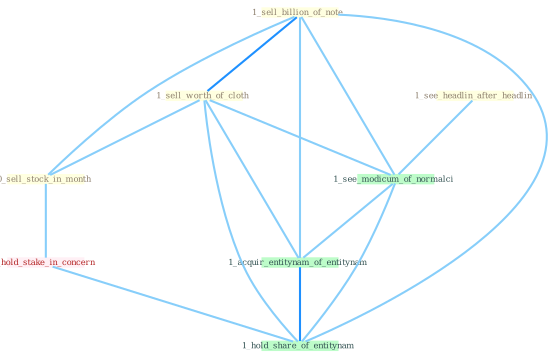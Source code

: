 Graph G{ 
    node
    [shape=polygon,style=filled,width=.5,height=.06,color="#BDFCC9",fixedsize=true,fontsize=4,
    fontcolor="#2f4f4f"];
    {node
    [color="#ffffe0", fontcolor="#8b7d6b"] "1_sell_billion_of_note " "1_see_headlin_after_headlin " "1_sell_worth_of_cloth " "0_sell_stock_in_month "}
{node [color="#fff0f5", fontcolor="#b22222"] "1_hold_stake_in_concern "}
edge [color="#B0E2FF"];

	"1_sell_billion_of_note " -- "1_sell_worth_of_cloth " [w="2", color="#1e90ff" , len=0.8];
	"1_sell_billion_of_note " -- "0_sell_stock_in_month " [w="1", color="#87cefa" ];
	"1_sell_billion_of_note " -- "1_see_modicum_of_normalci " [w="1", color="#87cefa" ];
	"1_sell_billion_of_note " -- "1_acquir_entitynam_of_entitynam " [w="1", color="#87cefa" ];
	"1_sell_billion_of_note " -- "1_hold_share_of_entitynam " [w="1", color="#87cefa" ];
	"1_see_headlin_after_headlin " -- "1_see_modicum_of_normalci " [w="1", color="#87cefa" ];
	"1_sell_worth_of_cloth " -- "0_sell_stock_in_month " [w="1", color="#87cefa" ];
	"1_sell_worth_of_cloth " -- "1_see_modicum_of_normalci " [w="1", color="#87cefa" ];
	"1_sell_worth_of_cloth " -- "1_acquir_entitynam_of_entitynam " [w="1", color="#87cefa" ];
	"1_sell_worth_of_cloth " -- "1_hold_share_of_entitynam " [w="1", color="#87cefa" ];
	"0_sell_stock_in_month " -- "1_hold_stake_in_concern " [w="1", color="#87cefa" ];
	"1_hold_stake_in_concern " -- "1_hold_share_of_entitynam " [w="1", color="#87cefa" ];
	"1_see_modicum_of_normalci " -- "1_acquir_entitynam_of_entitynam " [w="1", color="#87cefa" ];
	"1_see_modicum_of_normalci " -- "1_hold_share_of_entitynam " [w="1", color="#87cefa" ];
	"1_acquir_entitynam_of_entitynam " -- "1_hold_share_of_entitynam " [w="2", color="#1e90ff" , len=0.8];
}